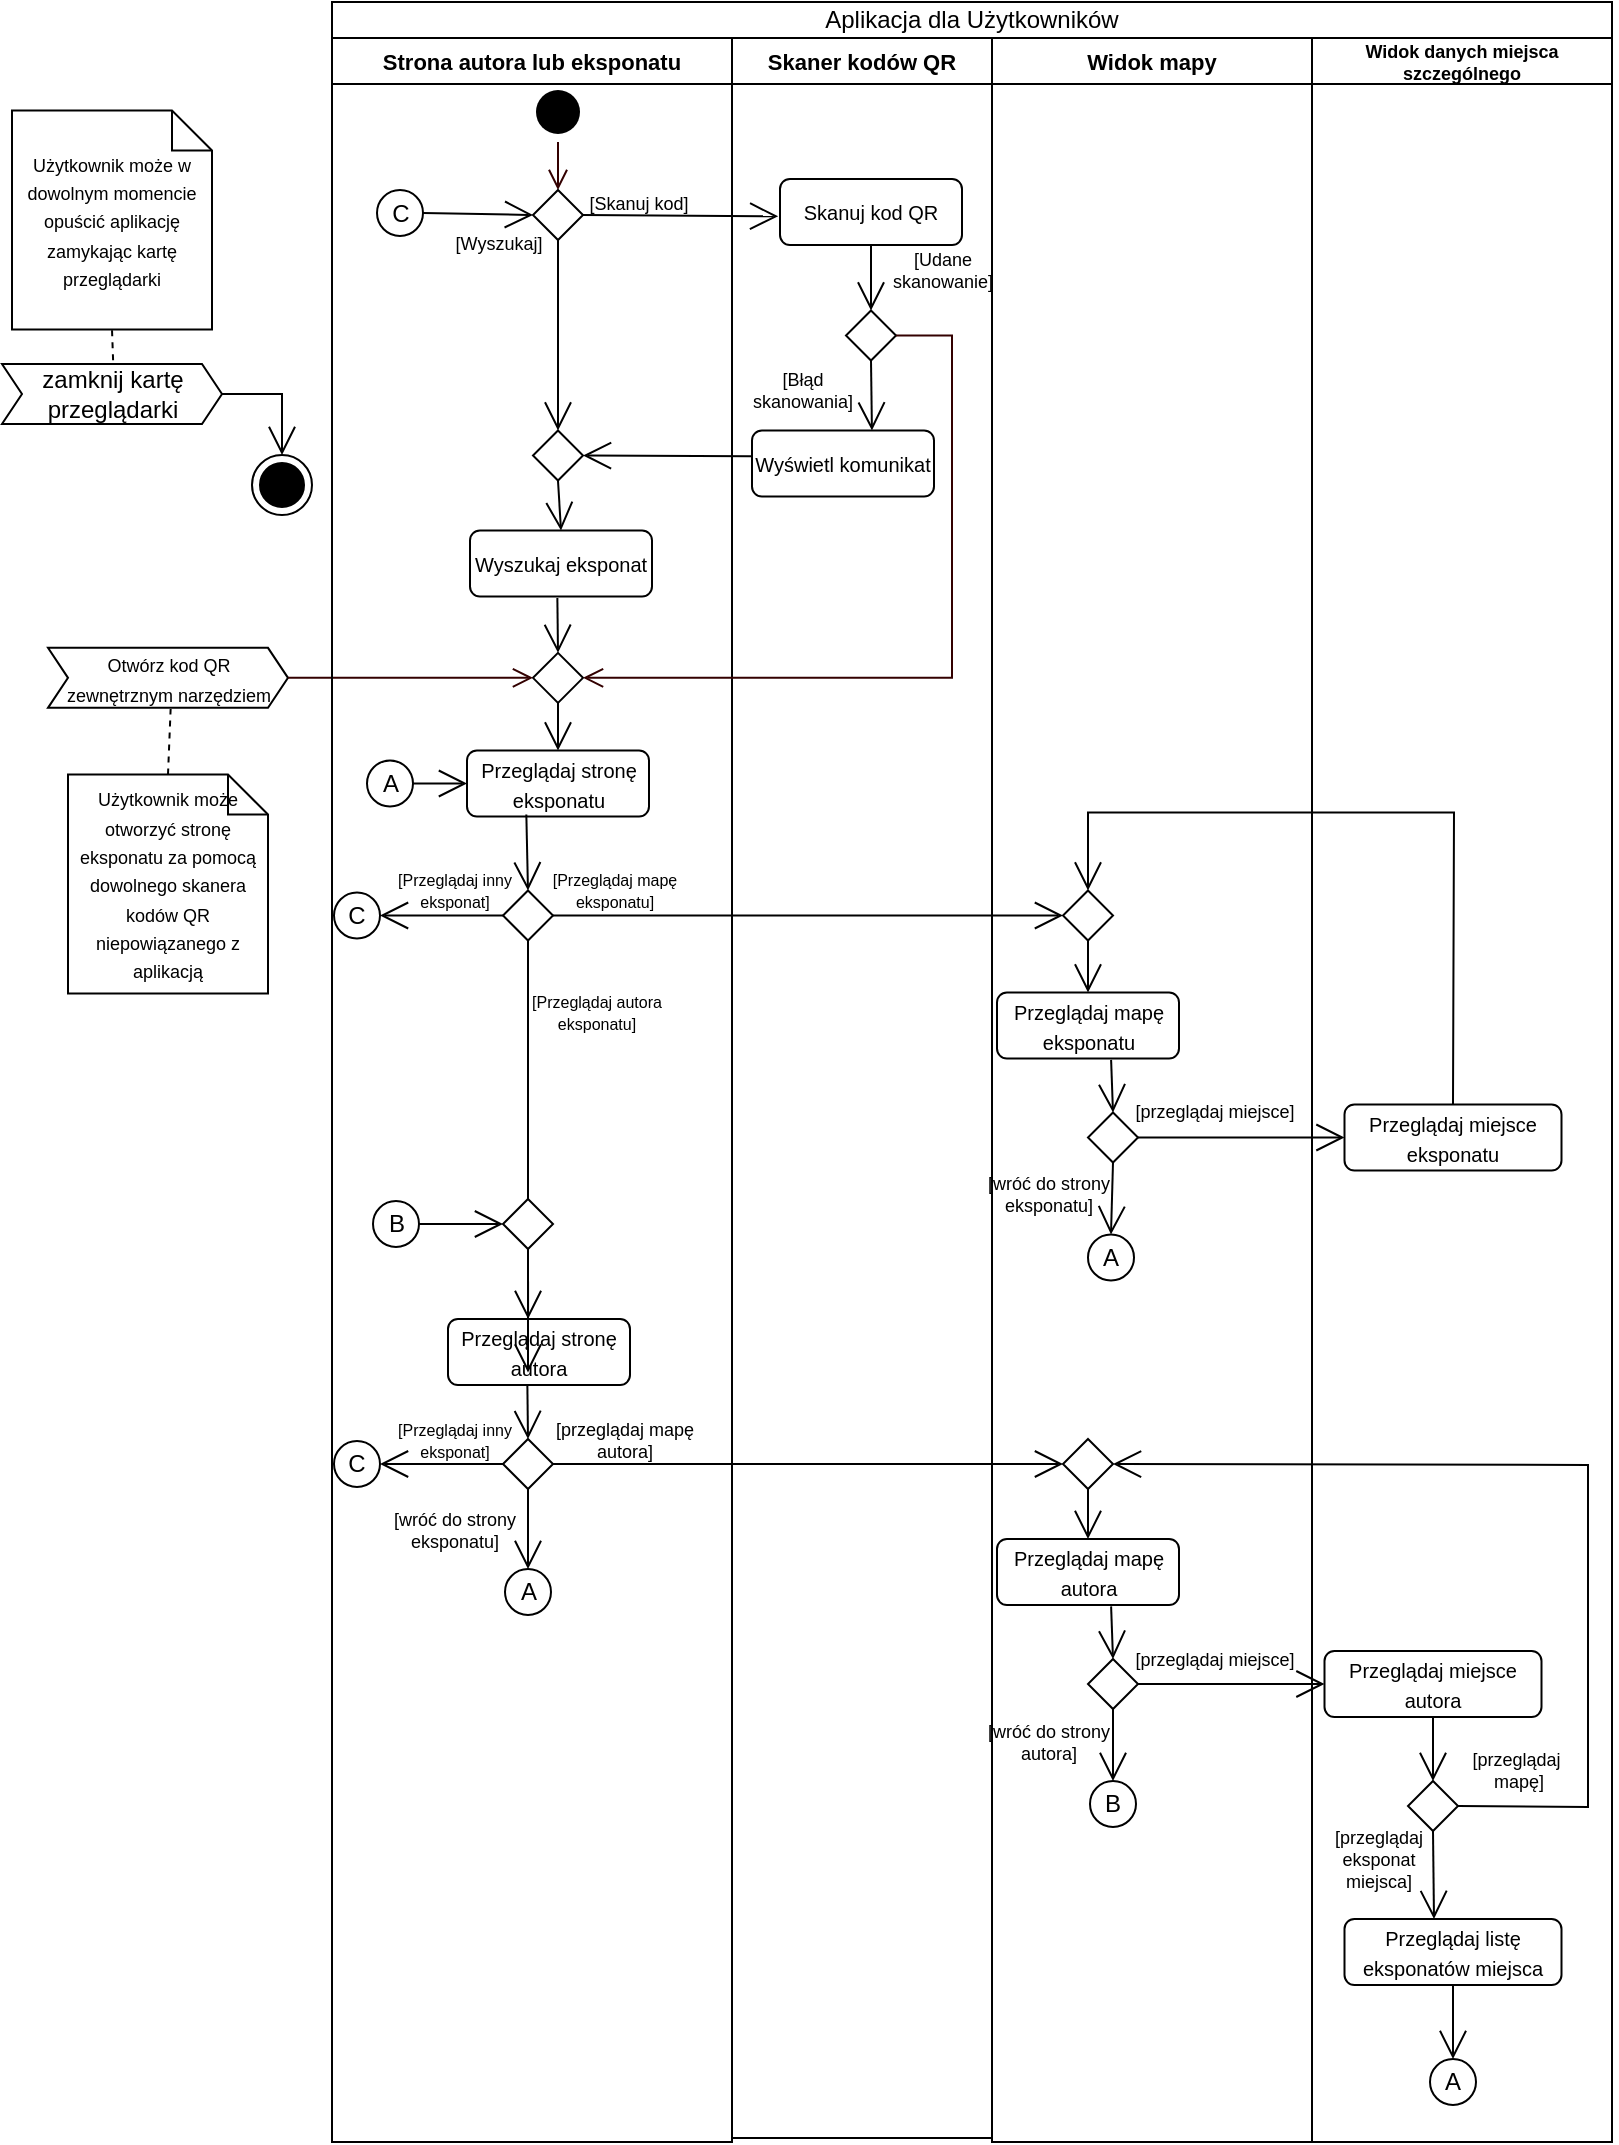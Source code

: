 <mxfile version="27.0.6">
  <diagram name="Page-1" id="08qktay9KWMTuNq-b0VF">
    <mxGraphModel dx="3432" dy="1448" grid="1" gridSize="10" guides="1" tooltips="1" connect="1" arrows="1" fold="1" page="1" pageScale="1" pageWidth="827" pageHeight="1169" math="0" shadow="0">
      <root>
        <mxCell id="0" />
        <mxCell id="1" parent="0" />
        <mxCell id="fMyo-0OBo7WCQ_Y_0xM_-1" value="Aplikacja dla Użytkowników" style="rounded=0;whiteSpace=wrap;html=1;fillColor=none;" vertex="1" parent="1">
          <mxGeometry x="-651" y="10" width="640" height="18" as="geometry" />
        </mxCell>
        <mxCell id="fMyo-0OBo7WCQ_Y_0xM_-2" value="Widok mapy" style="swimlane;whiteSpace=wrap;fontSize=11;" vertex="1" parent="1">
          <mxGeometry x="-321" y="28" width="160" height="1052" as="geometry">
            <mxRectangle x="164.5" y="128" width="100" height="30" as="alternateBounds" />
          </mxGeometry>
        </mxCell>
        <mxCell id="fMyo-0OBo7WCQ_Y_0xM_-3" value="Skaner kodów QR" style="swimlane;whiteSpace=wrap;fontSize=11;" vertex="1" parent="fMyo-0OBo7WCQ_Y_0xM_-2">
          <mxGeometry x="-130" width="130" height="1050" as="geometry">
            <mxRectangle x="164.5" y="128" width="100" height="30" as="alternateBounds" />
          </mxGeometry>
        </mxCell>
        <mxCell id="fMyo-0OBo7WCQ_Y_0xM_-4" value="&lt;font size=&quot;1&quot;&gt;Skanuj kod QR&lt;/font&gt;" style="rounded=1;whiteSpace=wrap;html=1;fillColor=none;" vertex="1" parent="fMyo-0OBo7WCQ_Y_0xM_-3">
          <mxGeometry x="24" y="70.5" width="91" height="33" as="geometry" />
        </mxCell>
        <mxCell id="fMyo-0OBo7WCQ_Y_0xM_-5" value="" style="endArrow=open;endFill=1;endSize=12;html=1;rounded=0;exitX=0.5;exitY=1;exitDx=0;exitDy=0;entryX=0.5;entryY=0;entryDx=0;entryDy=0;" edge="1" parent="fMyo-0OBo7WCQ_Y_0xM_-3" source="fMyo-0OBo7WCQ_Y_0xM_-4" target="fMyo-0OBo7WCQ_Y_0xM_-7">
          <mxGeometry width="160" relative="1" as="geometry">
            <mxPoint x="100" y="126.25" as="sourcePoint" />
            <mxPoint x="260" y="126.25" as="targetPoint" />
          </mxGeometry>
        </mxCell>
        <mxCell id="fMyo-0OBo7WCQ_Y_0xM_-6" value="&lt;div&gt;[Udane&lt;/div&gt;&lt;div&gt;skanowanie]&lt;/div&gt;" style="text;html=1;align=center;verticalAlign=middle;resizable=0;points=[];autosize=1;strokeColor=none;fillColor=none;fontSize=9;" vertex="1" parent="fMyo-0OBo7WCQ_Y_0xM_-3">
          <mxGeometry x="70" y="96.25" width="70" height="40" as="geometry" />
        </mxCell>
        <mxCell id="fMyo-0OBo7WCQ_Y_0xM_-7" value="" style="rhombus;whiteSpace=wrap;html=1;" vertex="1" parent="fMyo-0OBo7WCQ_Y_0xM_-3">
          <mxGeometry x="57" y="136.25" width="25" height="25" as="geometry" />
        </mxCell>
        <mxCell id="fMyo-0OBo7WCQ_Y_0xM_-8" value="&lt;font size=&quot;1&quot;&gt;Wyświetl komunikat&lt;/font&gt;" style="rounded=1;whiteSpace=wrap;html=1;fillColor=none;" vertex="1" parent="fMyo-0OBo7WCQ_Y_0xM_-3">
          <mxGeometry x="10" y="196.25" width="91" height="33" as="geometry" />
        </mxCell>
        <mxCell id="fMyo-0OBo7WCQ_Y_0xM_-9" value="" style="endArrow=open;endFill=1;endSize=12;html=1;rounded=0;exitX=0.5;exitY=1;exitDx=0;exitDy=0;entryX=0.659;entryY=0;entryDx=0;entryDy=0;entryPerimeter=0;" edge="1" parent="fMyo-0OBo7WCQ_Y_0xM_-3" source="fMyo-0OBo7WCQ_Y_0xM_-7" target="fMyo-0OBo7WCQ_Y_0xM_-8">
          <mxGeometry width="160" relative="1" as="geometry">
            <mxPoint x="69.5" y="171.25" as="sourcePoint" />
            <mxPoint x="120" y="166.25" as="targetPoint" />
          </mxGeometry>
        </mxCell>
        <mxCell id="fMyo-0OBo7WCQ_Y_0xM_-10" value="&lt;div&gt;[Błąd&lt;/div&gt;&lt;div&gt;skanowania]&lt;/div&gt;" style="text;html=1;align=center;verticalAlign=middle;resizable=0;points=[];autosize=1;strokeColor=none;fillColor=none;fontSize=9;" vertex="1" parent="fMyo-0OBo7WCQ_Y_0xM_-3">
          <mxGeometry y="156.25" width="70" height="40" as="geometry" />
        </mxCell>
        <mxCell id="fMyo-0OBo7WCQ_Y_0xM_-11" value="Widok danych miejsca szczególnego" style="swimlane;whiteSpace=wrap;fontSize=9;" vertex="1" parent="1">
          <mxGeometry x="-161" y="28" width="150" height="1052" as="geometry">
            <mxRectangle x="164.5" y="128" width="100" height="30" as="alternateBounds" />
          </mxGeometry>
        </mxCell>
        <mxCell id="fMyo-0OBo7WCQ_Y_0xM_-12" value="&lt;div&gt;[wróć do strony&lt;/div&gt;&lt;div&gt;eksponatu]&lt;/div&gt;" style="text;html=1;align=center;verticalAlign=middle;resizable=0;points=[];autosize=1;strokeColor=none;fillColor=none;fontSize=9;" vertex="1" parent="fMyo-0OBo7WCQ_Y_0xM_-11">
          <mxGeometry x="-172" y="558.25" width="80" height="40" as="geometry" />
        </mxCell>
        <mxCell id="fMyo-0OBo7WCQ_Y_0xM_-13" value="" style="rhombus;whiteSpace=wrap;html=1;" vertex="1" parent="fMyo-0OBo7WCQ_Y_0xM_-11">
          <mxGeometry x="-124.5" y="426.25" width="25" height="25" as="geometry" />
        </mxCell>
        <mxCell id="fMyo-0OBo7WCQ_Y_0xM_-14" value="&lt;font size=&quot;1&quot;&gt;Przeglądaj mapę eksponatu&lt;/font&gt;" style="rounded=1;whiteSpace=wrap;html=1;fillColor=none;" vertex="1" parent="fMyo-0OBo7WCQ_Y_0xM_-11">
          <mxGeometry x="-157.5" y="477.25" width="91" height="33" as="geometry" />
        </mxCell>
        <mxCell id="fMyo-0OBo7WCQ_Y_0xM_-15" value="" style="endArrow=open;endFill=1;endSize=12;html=1;rounded=0;exitX=0.5;exitY=1;exitDx=0;exitDy=0;entryX=0.5;entryY=0;entryDx=0;entryDy=0;" edge="1" parent="fMyo-0OBo7WCQ_Y_0xM_-11" source="fMyo-0OBo7WCQ_Y_0xM_-13" target="fMyo-0OBo7WCQ_Y_0xM_-14">
          <mxGeometry width="160" relative="1" as="geometry">
            <mxPoint x="-12" y="437.25" as="sourcePoint" />
            <mxPoint x="148" y="437.25" as="targetPoint" />
          </mxGeometry>
        </mxCell>
        <mxCell id="fMyo-0OBo7WCQ_Y_0xM_-16" value="" style="rhombus;whiteSpace=wrap;html=1;" vertex="1" parent="fMyo-0OBo7WCQ_Y_0xM_-11">
          <mxGeometry x="-112" y="537.25" width="25" height="25" as="geometry" />
        </mxCell>
        <mxCell id="fMyo-0OBo7WCQ_Y_0xM_-17" value="" style="endArrow=open;endFill=1;endSize=12;html=1;rounded=0;exitX=0.627;exitY=1.021;exitDx=0;exitDy=0;entryX=0.5;entryY=0;entryDx=0;entryDy=0;exitPerimeter=0;" edge="1" parent="fMyo-0OBo7WCQ_Y_0xM_-11" source="fMyo-0OBo7WCQ_Y_0xM_-14" target="fMyo-0OBo7WCQ_Y_0xM_-16">
          <mxGeometry width="160" relative="1" as="geometry">
            <mxPoint x="-82" y="557.25" as="sourcePoint" />
            <mxPoint x="78" y="557.25" as="targetPoint" />
          </mxGeometry>
        </mxCell>
        <mxCell id="fMyo-0OBo7WCQ_Y_0xM_-18" value="A" style="ellipse;whiteSpace=wrap;html=1;fillColor=none;" vertex="1" parent="fMyo-0OBo7WCQ_Y_0xM_-11">
          <mxGeometry x="-112" y="598.25" width="23" height="23" as="geometry" />
        </mxCell>
        <mxCell id="fMyo-0OBo7WCQ_Y_0xM_-19" value="" style="endArrow=open;endFill=1;endSize=12;html=1;rounded=0;exitX=0.5;exitY=1;exitDx=0;exitDy=0;entryX=0.5;entryY=0;entryDx=0;entryDy=0;" edge="1" parent="fMyo-0OBo7WCQ_Y_0xM_-11" source="fMyo-0OBo7WCQ_Y_0xM_-16" target="fMyo-0OBo7WCQ_Y_0xM_-18">
          <mxGeometry width="160" relative="1" as="geometry">
            <mxPoint x="-112" y="573.25" as="sourcePoint" />
            <mxPoint x="-35.25" y="608.25" as="targetPoint" />
          </mxGeometry>
        </mxCell>
        <mxCell id="fMyo-0OBo7WCQ_Y_0xM_-20" value="&lt;div&gt;[przeglądaj miejsce]&lt;/div&gt;" style="text;html=1;align=center;verticalAlign=middle;resizable=0;points=[];autosize=1;strokeColor=none;fillColor=none;fontSize=9;" vertex="1" parent="fMyo-0OBo7WCQ_Y_0xM_-11">
          <mxGeometry x="-99.5" y="527.25" width="100" height="20" as="geometry" />
        </mxCell>
        <mxCell id="fMyo-0OBo7WCQ_Y_0xM_-21" value="&lt;font size=&quot;1&quot;&gt;Przeglądaj miejsce eksponatu&lt;/font&gt;" style="rounded=1;whiteSpace=wrap;html=1;fillColor=none;" vertex="1" parent="fMyo-0OBo7WCQ_Y_0xM_-11">
          <mxGeometry x="16.25" y="533.25" width="108.5" height="33" as="geometry" />
        </mxCell>
        <mxCell id="fMyo-0OBo7WCQ_Y_0xM_-22" value="&lt;font size=&quot;1&quot;&gt;Wyszukaj eksponat&lt;/font&gt;" style="rounded=1;whiteSpace=wrap;html=1;fillColor=none;" vertex="1" parent="fMyo-0OBo7WCQ_Y_0xM_-11">
          <mxGeometry x="-421" y="246.25" width="91" height="33" as="geometry" />
        </mxCell>
        <mxCell id="fMyo-0OBo7WCQ_Y_0xM_-23" value="&lt;div&gt;&lt;font style=&quot;font-size: 8px;&quot;&gt;[Przeglądaj mapę&lt;/font&gt;&lt;/div&gt;&lt;div&gt;&lt;font style=&quot;font-size: 8px;&quot;&gt;eksponatu]&lt;/font&gt;&lt;/div&gt;" style="text;html=1;align=center;verticalAlign=middle;resizable=0;points=[];autosize=1;strokeColor=none;fillColor=none;fontSize=9;" vertex="1" parent="fMyo-0OBo7WCQ_Y_0xM_-11">
          <mxGeometry x="-394" y="406.25" width="90" height="40" as="geometry" />
        </mxCell>
        <mxCell id="fMyo-0OBo7WCQ_Y_0xM_-24" value="&lt;div&gt;&lt;font style=&quot;font-size: 8px;&quot;&gt;[Przeglądaj autora&lt;/font&gt;&lt;/div&gt;&lt;div&gt;&lt;font style=&quot;font-size: 8px;&quot;&gt;eksponatu]&lt;/font&gt;&lt;/div&gt;" style="text;html=1;align=center;verticalAlign=middle;resizable=0;points=[];autosize=1;strokeColor=none;fillColor=none;fontSize=9;" vertex="1" parent="fMyo-0OBo7WCQ_Y_0xM_-11">
          <mxGeometry x="-403.5" y="467.25" width="90" height="40" as="geometry" />
        </mxCell>
        <mxCell id="fMyo-0OBo7WCQ_Y_0xM_-25" value="&lt;div&gt;&lt;font style=&quot;font-size: 8px;&quot;&gt;[Przeglądaj inny&lt;/font&gt;&lt;/div&gt;&lt;div&gt;&lt;font style=&quot;font-size: 8px;&quot;&gt;eksponat]&lt;/font&gt;&lt;/div&gt;" style="text;html=1;align=center;verticalAlign=middle;resizable=0;points=[];autosize=1;strokeColor=none;fillColor=none;fontSize=9;" vertex="1" parent="fMyo-0OBo7WCQ_Y_0xM_-11">
          <mxGeometry x="-469.5" y="406.25" width="80" height="40" as="geometry" />
        </mxCell>
        <mxCell id="fMyo-0OBo7WCQ_Y_0xM_-26" value="&lt;font size=&quot;1&quot;&gt;Przeglądaj stronę eksponatu&lt;/font&gt;" style="rounded=1;whiteSpace=wrap;html=1;fillColor=none;" vertex="1" parent="fMyo-0OBo7WCQ_Y_0xM_-11">
          <mxGeometry x="-422.5" y="356.25" width="91" height="33" as="geometry" />
        </mxCell>
        <mxCell id="fMyo-0OBo7WCQ_Y_0xM_-27" value="" style="rhombus;whiteSpace=wrap;html=1;" vertex="1" parent="fMyo-0OBo7WCQ_Y_0xM_-11">
          <mxGeometry x="-404.5" y="426.25" width="25" height="25" as="geometry" />
        </mxCell>
        <mxCell id="fMyo-0OBo7WCQ_Y_0xM_-28" value="" style="endArrow=open;endFill=1;endSize=12;html=1;rounded=0;exitX=0.326;exitY=0.97;exitDx=0;exitDy=0;entryX=0.5;entryY=0;entryDx=0;entryDy=0;exitPerimeter=0;" edge="1" parent="fMyo-0OBo7WCQ_Y_0xM_-11" source="fMyo-0OBo7WCQ_Y_0xM_-26" target="fMyo-0OBo7WCQ_Y_0xM_-27">
          <mxGeometry width="160" relative="1" as="geometry">
            <mxPoint x="-391.5" y="391.08" as="sourcePoint" />
            <mxPoint x="-391.5" y="416.25" as="targetPoint" />
          </mxGeometry>
        </mxCell>
        <mxCell id="fMyo-0OBo7WCQ_Y_0xM_-29" value="C" style="ellipse;whiteSpace=wrap;html=1;fillColor=none;" vertex="1" parent="fMyo-0OBo7WCQ_Y_0xM_-11">
          <mxGeometry x="-489" y="427.25" width="23" height="23" as="geometry" />
        </mxCell>
        <mxCell id="fMyo-0OBo7WCQ_Y_0xM_-30" value="" style="endArrow=open;endFill=1;endSize=12;html=1;rounded=0;exitX=0;exitY=0.5;exitDx=0;exitDy=0;entryX=1;entryY=0.5;entryDx=0;entryDy=0;" edge="1" parent="fMyo-0OBo7WCQ_Y_0xM_-11" source="fMyo-0OBo7WCQ_Y_0xM_-27" target="fMyo-0OBo7WCQ_Y_0xM_-29">
          <mxGeometry width="160" relative="1" as="geometry">
            <mxPoint x="-432.5" y="446.25" as="sourcePoint" />
            <mxPoint x="-456.5" y="439.25" as="targetPoint" />
          </mxGeometry>
        </mxCell>
        <mxCell id="fMyo-0OBo7WCQ_Y_0xM_-31" value="A" style="ellipse;whiteSpace=wrap;html=1;fillColor=none;" vertex="1" parent="fMyo-0OBo7WCQ_Y_0xM_-11">
          <mxGeometry x="-472.5" y="361.25" width="23" height="23" as="geometry" />
        </mxCell>
        <mxCell id="fMyo-0OBo7WCQ_Y_0xM_-32" value="" style="rhombus;whiteSpace=wrap;html=1;" vertex="1" parent="fMyo-0OBo7WCQ_Y_0xM_-11">
          <mxGeometry x="-389.5" y="307.42" width="25" height="25" as="geometry" />
        </mxCell>
        <mxCell id="fMyo-0OBo7WCQ_Y_0xM_-33" value="" style="endArrow=open;endFill=1;endSize=12;html=1;rounded=0;exitX=0.5;exitY=1;exitDx=0;exitDy=0;entryX=0.5;entryY=0;entryDx=0;entryDy=0;" edge="1" parent="fMyo-0OBo7WCQ_Y_0xM_-11" source="fMyo-0OBo7WCQ_Y_0xM_-32" target="fMyo-0OBo7WCQ_Y_0xM_-26">
          <mxGeometry width="160" relative="1" as="geometry">
            <mxPoint x="-382.5" y="357.42" as="sourcePoint" />
            <mxPoint x="-391.5" y="357.42" as="targetPoint" />
            <Array as="points" />
          </mxGeometry>
        </mxCell>
        <mxCell id="fMyo-0OBo7WCQ_Y_0xM_-34" value="" style="endArrow=open;endFill=1;endSize=12;html=1;rounded=0;exitX=0.48;exitY=1.021;exitDx=0;exitDy=0;entryX=0.5;entryY=0;entryDx=0;entryDy=0;exitPerimeter=0;" edge="1" parent="fMyo-0OBo7WCQ_Y_0xM_-11" source="fMyo-0OBo7WCQ_Y_0xM_-22" target="fMyo-0OBo7WCQ_Y_0xM_-32">
          <mxGeometry width="160" relative="1" as="geometry">
            <mxPoint x="-452" y="286.25" as="sourcePoint" />
            <mxPoint x="-292" y="286.25" as="targetPoint" />
          </mxGeometry>
        </mxCell>
        <mxCell id="fMyo-0OBo7WCQ_Y_0xM_-35" value="" style="endArrow=open;endFill=1;endSize=12;html=1;rounded=0;exitX=1;exitY=0.5;exitDx=0;exitDy=0;entryX=0;entryY=0.5;entryDx=0;entryDy=0;" edge="1" parent="fMyo-0OBo7WCQ_Y_0xM_-11" source="fMyo-0OBo7WCQ_Y_0xM_-31" target="fMyo-0OBo7WCQ_Y_0xM_-26">
          <mxGeometry width="160" relative="1" as="geometry">
            <mxPoint x="-451.5" y="384.25" as="sourcePoint" />
            <mxPoint x="-287.5" y="347.75" as="targetPoint" />
          </mxGeometry>
        </mxCell>
        <mxCell id="fMyo-0OBo7WCQ_Y_0xM_-36" value="" style="endArrow=open;endFill=1;endSize=12;html=1;rounded=0;exitX=0.5;exitY=1;exitDx=0;exitDy=0;" edge="1" parent="fMyo-0OBo7WCQ_Y_0xM_-11" source="fMyo-0OBo7WCQ_Y_0xM_-27">
          <mxGeometry width="160" relative="1" as="geometry">
            <mxPoint x="-342.5" y="456.25" as="sourcePoint" />
            <mxPoint x="-392" y="667.25" as="targetPoint" />
          </mxGeometry>
        </mxCell>
        <mxCell id="fMyo-0OBo7WCQ_Y_0xM_-37" value="" style="rhombus;whiteSpace=wrap;html=1;" vertex="1" parent="fMyo-0OBo7WCQ_Y_0xM_-11">
          <mxGeometry x="-124.5" y="700.5" width="25" height="25" as="geometry" />
        </mxCell>
        <mxCell id="fMyo-0OBo7WCQ_Y_0xM_-38" value="B" style="ellipse;whiteSpace=wrap;html=1;fillColor=none;" vertex="1" parent="fMyo-0OBo7WCQ_Y_0xM_-11">
          <mxGeometry x="-111" y="871.5" width="23" height="23" as="geometry" />
        </mxCell>
        <mxCell id="fMyo-0OBo7WCQ_Y_0xM_-39" value="&lt;font size=&quot;1&quot;&gt;Przeglądaj mapę autora&lt;/font&gt;" style="rounded=1;whiteSpace=wrap;html=1;fillColor=none;" vertex="1" parent="fMyo-0OBo7WCQ_Y_0xM_-11">
          <mxGeometry x="-157.5" y="750.5" width="91" height="33" as="geometry" />
        </mxCell>
        <mxCell id="fMyo-0OBo7WCQ_Y_0xM_-40" value="" style="endArrow=open;endFill=1;endSize=12;html=1;rounded=0;exitX=0.5;exitY=1;exitDx=0;exitDy=0;entryX=0.5;entryY=0;entryDx=0;entryDy=0;" edge="1" parent="fMyo-0OBo7WCQ_Y_0xM_-11" source="fMyo-0OBo7WCQ_Y_0xM_-37" target="fMyo-0OBo7WCQ_Y_0xM_-39">
          <mxGeometry width="160" relative="1" as="geometry">
            <mxPoint x="-12" y="700.5" as="sourcePoint" />
            <mxPoint x="148" y="700.5" as="targetPoint" />
          </mxGeometry>
        </mxCell>
        <mxCell id="fMyo-0OBo7WCQ_Y_0xM_-41" value="" style="rhombus;whiteSpace=wrap;html=1;" vertex="1" parent="fMyo-0OBo7WCQ_Y_0xM_-11">
          <mxGeometry x="-112" y="810.5" width="25" height="25" as="geometry" />
        </mxCell>
        <mxCell id="fMyo-0OBo7WCQ_Y_0xM_-42" value="" style="endArrow=open;endFill=1;endSize=12;html=1;rounded=0;exitX=0.627;exitY=1.021;exitDx=0;exitDy=0;entryX=0.5;entryY=0;entryDx=0;entryDy=0;exitPerimeter=0;" edge="1" parent="fMyo-0OBo7WCQ_Y_0xM_-11" source="fMyo-0OBo7WCQ_Y_0xM_-39" target="fMyo-0OBo7WCQ_Y_0xM_-41">
          <mxGeometry width="160" relative="1" as="geometry">
            <mxPoint x="-82" y="830.5" as="sourcePoint" />
            <mxPoint x="78" y="830.5" as="targetPoint" />
          </mxGeometry>
        </mxCell>
        <mxCell id="fMyo-0OBo7WCQ_Y_0xM_-43" value="&lt;div&gt;[wróć do strony&lt;/div&gt;&lt;div&gt;autora]&lt;/div&gt;" style="text;html=1;align=center;verticalAlign=middle;resizable=0;points=[];autosize=1;strokeColor=none;fillColor=none;fontSize=9;" vertex="1" parent="fMyo-0OBo7WCQ_Y_0xM_-11">
          <mxGeometry x="-172" y="831.5" width="80" height="40" as="geometry" />
        </mxCell>
        <mxCell id="fMyo-0OBo7WCQ_Y_0xM_-44" value="&lt;div&gt;[przeglądaj miejsce]&lt;/div&gt;" style="text;html=1;align=center;verticalAlign=middle;resizable=0;points=[];autosize=1;strokeColor=none;fillColor=none;fontSize=9;" vertex="1" parent="fMyo-0OBo7WCQ_Y_0xM_-11">
          <mxGeometry x="-99.5" y="800.5" width="100" height="20" as="geometry" />
        </mxCell>
        <mxCell id="fMyo-0OBo7WCQ_Y_0xM_-45" value="&lt;font size=&quot;1&quot;&gt;Przeglądaj miejsce autora&lt;/font&gt;" style="rounded=1;whiteSpace=wrap;html=1;fillColor=none;" vertex="1" parent="fMyo-0OBo7WCQ_Y_0xM_-11">
          <mxGeometry x="6.25" y="806.5" width="108.5" height="33" as="geometry" />
        </mxCell>
        <mxCell id="fMyo-0OBo7WCQ_Y_0xM_-46" value="" style="endArrow=open;endFill=1;endSize=12;html=1;rounded=0;exitX=1;exitY=0.5;exitDx=0;exitDy=0;entryX=0;entryY=0.5;entryDx=0;entryDy=0;" edge="1" parent="fMyo-0OBo7WCQ_Y_0xM_-11" source="fMyo-0OBo7WCQ_Y_0xM_-41" target="fMyo-0OBo7WCQ_Y_0xM_-45">
          <mxGeometry width="160" relative="1" as="geometry">
            <mxPoint x="99" y="814.01" as="sourcePoint" />
            <mxPoint x="-72" y="817.5" as="targetPoint" />
          </mxGeometry>
        </mxCell>
        <mxCell id="fMyo-0OBo7WCQ_Y_0xM_-47" value="" style="rhombus;whiteSpace=wrap;html=1;" vertex="1" parent="fMyo-0OBo7WCQ_Y_0xM_-11">
          <mxGeometry x="48" y="871.5" width="25" height="25" as="geometry" />
        </mxCell>
        <mxCell id="fMyo-0OBo7WCQ_Y_0xM_-48" value="" style="endArrow=open;endFill=1;endSize=12;html=1;rounded=0;exitX=0.5;exitY=1;exitDx=0;exitDy=0;entryX=0.5;entryY=0;entryDx=0;entryDy=0;" edge="1" parent="fMyo-0OBo7WCQ_Y_0xM_-11" source="fMyo-0OBo7WCQ_Y_0xM_-45" target="fMyo-0OBo7WCQ_Y_0xM_-47">
          <mxGeometry width="160" relative="1" as="geometry">
            <mxPoint x="48" y="920.5" as="sourcePoint" />
            <mxPoint x="208" y="920.5" as="targetPoint" />
          </mxGeometry>
        </mxCell>
        <mxCell id="fMyo-0OBo7WCQ_Y_0xM_-49" value="&lt;div&gt;[przeglądaj&lt;/div&gt;&lt;div&gt;eksponat&lt;/div&gt;&lt;div&gt;miejsca]&lt;/div&gt;" style="text;html=1;align=center;verticalAlign=middle;resizable=0;points=[];autosize=1;strokeColor=none;fillColor=none;fontSize=9;" vertex="1" parent="fMyo-0OBo7WCQ_Y_0xM_-11">
          <mxGeometry x="-2" y="885.5" width="70" height="50" as="geometry" />
        </mxCell>
        <mxCell id="fMyo-0OBo7WCQ_Y_0xM_-50" value="&lt;div&gt;[przeglądaj&amp;nbsp;&lt;/div&gt;&lt;div&gt;mapę]&lt;/div&gt;" style="text;html=1;align=center;verticalAlign=middle;resizable=0;points=[];autosize=1;strokeColor=none;fillColor=none;fontSize=9;" vertex="1" parent="fMyo-0OBo7WCQ_Y_0xM_-11">
          <mxGeometry x="68" y="845.5" width="70" height="40" as="geometry" />
        </mxCell>
        <mxCell id="fMyo-0OBo7WCQ_Y_0xM_-51" value="" style="endArrow=open;endFill=1;endSize=12;html=1;rounded=0;exitX=0.5;exitY=1;exitDx=0;exitDy=0;entryX=0.5;entryY=0;entryDx=0;entryDy=0;" edge="1" parent="fMyo-0OBo7WCQ_Y_0xM_-11" source="fMyo-0OBo7WCQ_Y_0xM_-41" target="fMyo-0OBo7WCQ_Y_0xM_-38">
          <mxGeometry width="160" relative="1" as="geometry">
            <mxPoint x="-112" y="846.5" as="sourcePoint" />
            <mxPoint x="-35.25" y="881.5" as="targetPoint" />
          </mxGeometry>
        </mxCell>
        <mxCell id="fMyo-0OBo7WCQ_Y_0xM_-52" value="" style="endArrow=open;endFill=1;endSize=12;html=1;rounded=0;exitX=1;exitY=0.5;exitDx=0;exitDy=0;entryX=1;entryY=0.5;entryDx=0;entryDy=0;" edge="1" parent="fMyo-0OBo7WCQ_Y_0xM_-11" source="fMyo-0OBo7WCQ_Y_0xM_-47" target="fMyo-0OBo7WCQ_Y_0xM_-37">
          <mxGeometry width="160" relative="1" as="geometry">
            <mxPoint x="118" y="890.5" as="sourcePoint" />
            <mxPoint x="278" y="890.5" as="targetPoint" />
            <Array as="points">
              <mxPoint x="138" y="884.5" />
              <mxPoint x="138" y="713.5" />
            </Array>
          </mxGeometry>
        </mxCell>
        <mxCell id="fMyo-0OBo7WCQ_Y_0xM_-53" value="A" style="ellipse;whiteSpace=wrap;html=1;fillColor=none;" vertex="1" parent="fMyo-0OBo7WCQ_Y_0xM_-11">
          <mxGeometry x="59" y="1010.5" width="23" height="23" as="geometry" />
        </mxCell>
        <mxCell id="fMyo-0OBo7WCQ_Y_0xM_-54" value="&lt;font size=&quot;1&quot;&gt;Przeglądaj listę eksponatów miejsca&lt;/font&gt;" style="rounded=1;whiteSpace=wrap;html=1;fillColor=none;" vertex="1" parent="fMyo-0OBo7WCQ_Y_0xM_-11">
          <mxGeometry x="16.25" y="940.5" width="108.5" height="33" as="geometry" />
        </mxCell>
        <mxCell id="fMyo-0OBo7WCQ_Y_0xM_-55" value="" style="endArrow=open;endFill=1;endSize=12;html=1;rounded=0;exitX=0.5;exitY=1;exitDx=0;exitDy=0;entryX=0.5;entryY=0;entryDx=0;entryDy=0;" edge="1" parent="fMyo-0OBo7WCQ_Y_0xM_-11" source="fMyo-0OBo7WCQ_Y_0xM_-54" target="fMyo-0OBo7WCQ_Y_0xM_-53">
          <mxGeometry width="160" relative="1" as="geometry">
            <mxPoint x="98" y="990.5" as="sourcePoint" />
            <mxPoint x="98" y="1034.5" as="targetPoint" />
          </mxGeometry>
        </mxCell>
        <mxCell id="fMyo-0OBo7WCQ_Y_0xM_-56" value="&lt;font size=&quot;1&quot;&gt;Przeglądaj stronę autora&lt;/font&gt;" style="rounded=1;whiteSpace=wrap;html=1;fillColor=none;" vertex="1" parent="fMyo-0OBo7WCQ_Y_0xM_-11">
          <mxGeometry x="-432" y="640.5" width="91" height="33" as="geometry" />
        </mxCell>
        <mxCell id="fMyo-0OBo7WCQ_Y_0xM_-57" value="" style="rhombus;whiteSpace=wrap;html=1;" vertex="1" parent="fMyo-0OBo7WCQ_Y_0xM_-11">
          <mxGeometry x="-404.5" y="580.5" width="25" height="25" as="geometry" />
        </mxCell>
        <mxCell id="fMyo-0OBo7WCQ_Y_0xM_-58" value="" style="endArrow=open;endFill=1;endSize=12;html=1;rounded=0;exitX=0.5;exitY=1;exitDx=0;exitDy=0;entryX=0.44;entryY=0;entryDx=0;entryDy=0;entryPerimeter=0;" edge="1" parent="fMyo-0OBo7WCQ_Y_0xM_-11" source="fMyo-0OBo7WCQ_Y_0xM_-57" target="fMyo-0OBo7WCQ_Y_0xM_-56">
          <mxGeometry width="160" relative="1" as="geometry">
            <mxPoint x="-372" y="620.5" as="sourcePoint" />
            <mxPoint x="-212" y="620.5" as="targetPoint" />
          </mxGeometry>
        </mxCell>
        <mxCell id="fMyo-0OBo7WCQ_Y_0xM_-59" value="B" style="ellipse;whiteSpace=wrap;html=1;fillColor=none;" vertex="1" parent="fMyo-0OBo7WCQ_Y_0xM_-11">
          <mxGeometry x="-469.5" y="581.5" width="23" height="23" as="geometry" />
        </mxCell>
        <mxCell id="fMyo-0OBo7WCQ_Y_0xM_-60" value="" style="endArrow=open;endFill=1;endSize=12;html=1;rounded=0;exitX=1;exitY=0.5;exitDx=0;exitDy=0;entryX=0;entryY=0.5;entryDx=0;entryDy=0;" edge="1" parent="fMyo-0OBo7WCQ_Y_0xM_-11" source="fMyo-0OBo7WCQ_Y_0xM_-59" target="fMyo-0OBo7WCQ_Y_0xM_-57">
          <mxGeometry width="160" relative="1" as="geometry">
            <mxPoint x="-442" y="610.5" as="sourcePoint" />
            <mxPoint x="-282" y="610.5" as="targetPoint" />
          </mxGeometry>
        </mxCell>
        <mxCell id="fMyo-0OBo7WCQ_Y_0xM_-61" value="A" style="ellipse;whiteSpace=wrap;html=1;fillColor=none;" vertex="1" parent="fMyo-0OBo7WCQ_Y_0xM_-11">
          <mxGeometry x="-403.5" y="765.5" width="23" height="23" as="geometry" />
        </mxCell>
        <mxCell id="fMyo-0OBo7WCQ_Y_0xM_-62" value="&lt;div&gt;[wróć do strony&lt;/div&gt;&lt;div&gt;eksponatu]&lt;/div&gt;" style="text;html=1;align=center;verticalAlign=middle;resizable=0;points=[];autosize=1;strokeColor=none;fillColor=none;fontSize=9;" vertex="1" parent="fMyo-0OBo7WCQ_Y_0xM_-11">
          <mxGeometry x="-469.5" y="725.5" width="80" height="40" as="geometry" />
        </mxCell>
        <mxCell id="fMyo-0OBo7WCQ_Y_0xM_-63" value="" style="rhombus;whiteSpace=wrap;html=1;" vertex="1" parent="fMyo-0OBo7WCQ_Y_0xM_-11">
          <mxGeometry x="-404.5" y="700.5" width="25" height="25" as="geometry" />
        </mxCell>
        <mxCell id="fMyo-0OBo7WCQ_Y_0xM_-64" value="" style="endArrow=open;endFill=1;endSize=12;html=1;rounded=0;exitX=0.436;exitY=0.986;exitDx=0;exitDy=0;exitPerimeter=0;entryX=0.5;entryY=0;entryDx=0;entryDy=0;" edge="1" parent="fMyo-0OBo7WCQ_Y_0xM_-11" source="fMyo-0OBo7WCQ_Y_0xM_-56" target="fMyo-0OBo7WCQ_Y_0xM_-63">
          <mxGeometry width="160" relative="1" as="geometry">
            <mxPoint x="-422" y="790.5" as="sourcePoint" />
            <mxPoint x="-262" y="790.5" as="targetPoint" />
          </mxGeometry>
        </mxCell>
        <mxCell id="fMyo-0OBo7WCQ_Y_0xM_-65" value="" style="endArrow=open;endFill=1;endSize=12;html=1;rounded=0;exitX=0.5;exitY=1;exitDx=0;exitDy=0;entryX=0.5;entryY=0;entryDx=0;entryDy=0;" edge="1" parent="fMyo-0OBo7WCQ_Y_0xM_-11" source="fMyo-0OBo7WCQ_Y_0xM_-63" target="fMyo-0OBo7WCQ_Y_0xM_-61">
          <mxGeometry width="160" relative="1" as="geometry">
            <mxPoint x="-382" y="750.5" as="sourcePoint" />
            <mxPoint x="-222" y="750.5" as="targetPoint" />
          </mxGeometry>
        </mxCell>
        <mxCell id="fMyo-0OBo7WCQ_Y_0xM_-66" value="&lt;div&gt;[przeglądaj mapę&lt;/div&gt;&lt;div&gt;autora]&lt;/div&gt;" style="text;html=1;align=center;verticalAlign=middle;resizable=0;points=[];autosize=1;strokeColor=none;fillColor=none;fontSize=9;" vertex="1" parent="fMyo-0OBo7WCQ_Y_0xM_-11">
          <mxGeometry x="-389" y="680.5" width="90" height="40" as="geometry" />
        </mxCell>
        <mxCell id="fMyo-0OBo7WCQ_Y_0xM_-67" value="C" style="ellipse;whiteSpace=wrap;html=1;fillColor=none;" vertex="1" parent="fMyo-0OBo7WCQ_Y_0xM_-11">
          <mxGeometry x="-489" y="701.5" width="23" height="23" as="geometry" />
        </mxCell>
        <mxCell id="fMyo-0OBo7WCQ_Y_0xM_-68" value="" style="endArrow=open;endFill=1;endSize=12;html=1;rounded=0;exitX=0;exitY=0.5;exitDx=0;exitDy=0;entryX=1;entryY=0.5;entryDx=0;entryDy=0;" edge="1" parent="fMyo-0OBo7WCQ_Y_0xM_-11" source="fMyo-0OBo7WCQ_Y_0xM_-63" target="fMyo-0OBo7WCQ_Y_0xM_-67">
          <mxGeometry width="160" relative="1" as="geometry">
            <mxPoint x="-379.5" y="713" as="sourcePoint" />
            <mxPoint x="-454.5" y="712.5" as="targetPoint" />
          </mxGeometry>
        </mxCell>
        <mxCell id="fMyo-0OBo7WCQ_Y_0xM_-69" value="&lt;div&gt;&lt;font style=&quot;font-size: 8px;&quot;&gt;[Przeglądaj inny&lt;/font&gt;&lt;/div&gt;&lt;div&gt;&lt;font style=&quot;font-size: 8px;&quot;&gt;eksponat]&lt;/font&gt;&lt;/div&gt;" style="text;html=1;align=center;verticalAlign=middle;resizable=0;points=[];autosize=1;strokeColor=none;fillColor=none;fontSize=9;" vertex="1" parent="fMyo-0OBo7WCQ_Y_0xM_-11">
          <mxGeometry x="-469" y="680.5" width="80" height="40" as="geometry" />
        </mxCell>
        <mxCell id="fMyo-0OBo7WCQ_Y_0xM_-70" value="" style="endArrow=open;endFill=1;endSize=12;html=1;rounded=0;exitX=1;exitY=0.5;exitDx=0;exitDy=0;entryX=0;entryY=0.5;entryDx=0;entryDy=0;" edge="1" parent="fMyo-0OBo7WCQ_Y_0xM_-11" source="fMyo-0OBo7WCQ_Y_0xM_-63" target="fMyo-0OBo7WCQ_Y_0xM_-37">
          <mxGeometry width="160" relative="1" as="geometry">
            <mxPoint x="-292" y="606.99" as="sourcePoint" />
            <mxPoint x="-232" y="656.99" as="targetPoint" />
          </mxGeometry>
        </mxCell>
        <mxCell id="fMyo-0OBo7WCQ_Y_0xM_-71" value="" style="endArrow=open;endFill=1;endSize=12;html=1;rounded=0;exitX=0.5;exitY=1;exitDx=0;exitDy=0;" edge="1" parent="fMyo-0OBo7WCQ_Y_0xM_-11" source="fMyo-0OBo7WCQ_Y_0xM_-47">
          <mxGeometry width="160" relative="1" as="geometry">
            <mxPoint x="48" y="910.5" as="sourcePoint" />
            <mxPoint x="61" y="940.5" as="targetPoint" />
          </mxGeometry>
        </mxCell>
        <mxCell id="fMyo-0OBo7WCQ_Y_0xM_-72" value="&lt;font style=&quot;font-size: 9px;&quot;&gt;Użytkownik może otworzyć stronę eksponatu za pomocą dowolnego skanera kodów QR niepowiązanego z aplikacją&lt;/font&gt;" style="shape=note;size=20;whiteSpace=wrap;html=1;" vertex="1" parent="fMyo-0OBo7WCQ_Y_0xM_-11">
          <mxGeometry x="-622" y="368.25" width="100" height="109.5" as="geometry" />
        </mxCell>
        <mxCell id="fMyo-0OBo7WCQ_Y_0xM_-73" value="&lt;div&gt;&lt;font style=&quot;font-size: 9px;&quot;&gt;Otwórz kod QR&lt;/font&gt;&lt;/div&gt;&lt;div&gt;&lt;font style=&quot;font-size: 9px;&quot;&gt;zewnętrznym narzędziem&lt;/font&gt;&lt;/div&gt;" style="html=1;shadow=0;dashed=0;align=center;verticalAlign=middle;shape=mxgraph.arrows2.arrow;dy=0;dx=10;notch=10;" vertex="1" parent="fMyo-0OBo7WCQ_Y_0xM_-11">
          <mxGeometry x="-632" y="304.92" width="120" height="30" as="geometry" />
        </mxCell>
        <mxCell id="fMyo-0OBo7WCQ_Y_0xM_-74" value="" style="edgeStyle=elbowEdgeStyle;elbow=horizontal;verticalAlign=bottom;endArrow=open;endSize=8;strokeColor=#330000;endFill=1;rounded=0;exitX=1;exitY=0.5;exitDx=0;exitDy=0;exitPerimeter=0;entryX=0;entryY=0.5;entryDx=0;entryDy=0;" edge="1" parent="fMyo-0OBo7WCQ_Y_0xM_-11" source="fMyo-0OBo7WCQ_Y_0xM_-73" target="fMyo-0OBo7WCQ_Y_0xM_-32">
          <mxGeometry x="-560" y="-23.75" as="geometry">
            <mxPoint x="-404" y="320.42" as="targetPoint" />
            <mxPoint x="-502.0" y="319.92" as="sourcePoint" />
            <Array as="points">
              <mxPoint x="-432" y="320.25" />
            </Array>
          </mxGeometry>
        </mxCell>
        <mxCell id="fMyo-0OBo7WCQ_Y_0xM_-75" value="" style="endArrow=none;dashed=1;html=1;rounded=0;exitX=0.5;exitY=0;exitDx=0;exitDy=0;exitPerimeter=0;entryX=0.511;entryY=1.02;entryDx=0;entryDy=0;entryPerimeter=0;" edge="1" parent="fMyo-0OBo7WCQ_Y_0xM_-11" source="fMyo-0OBo7WCQ_Y_0xM_-72" target="fMyo-0OBo7WCQ_Y_0xM_-73">
          <mxGeometry width="50" height="50" relative="1" as="geometry">
            <mxPoint x="-642" y="407.25" as="sourcePoint" />
            <mxPoint x="-602" y="327.25" as="targetPoint" />
          </mxGeometry>
        </mxCell>
        <mxCell id="fMyo-0OBo7WCQ_Y_0xM_-76" value="" style="endArrow=open;endFill=1;endSize=12;html=1;rounded=0;exitX=1;exitY=0.5;exitDx=0;exitDy=0;entryX=0;entryY=0.5;entryDx=0;entryDy=0;" edge="1" parent="fMyo-0OBo7WCQ_Y_0xM_-11" source="fMyo-0OBo7WCQ_Y_0xM_-27" target="fMyo-0OBo7WCQ_Y_0xM_-13">
          <mxGeometry width="160" relative="1" as="geometry">
            <mxPoint x="-332" y="376.25" as="sourcePoint" />
            <mxPoint x="-202" y="377.25" as="targetPoint" />
          </mxGeometry>
        </mxCell>
        <mxCell id="fMyo-0OBo7WCQ_Y_0xM_-77" value="" style="endArrow=open;endFill=1;endSize=12;html=1;rounded=0;exitX=0.5;exitY=0;exitDx=0;exitDy=0;entryX=0.5;entryY=0;entryDx=0;entryDy=0;" edge="1" parent="fMyo-0OBo7WCQ_Y_0xM_-11" source="fMyo-0OBo7WCQ_Y_0xM_-21" target="fMyo-0OBo7WCQ_Y_0xM_-13">
          <mxGeometry width="160" relative="1" as="geometry">
            <mxPoint x="89.75" y="584.75" as="sourcePoint" />
            <mxPoint x="-142" y="477.25" as="targetPoint" />
            <Array as="points">
              <mxPoint x="71" y="387.25" />
              <mxPoint x="-2" y="387.25" />
              <mxPoint x="-112" y="387.25" />
            </Array>
          </mxGeometry>
        </mxCell>
        <mxCell id="fMyo-0OBo7WCQ_Y_0xM_-78" value="" style="endArrow=open;endFill=1;endSize=12;html=1;rounded=0;exitX=1;exitY=0.5;exitDx=0;exitDy=0;entryX=0;entryY=0.5;entryDx=0;entryDy=0;" edge="1" parent="fMyo-0OBo7WCQ_Y_0xM_-11" source="fMyo-0OBo7WCQ_Y_0xM_-16" target="fMyo-0OBo7WCQ_Y_0xM_-21">
          <mxGeometry width="160" relative="1" as="geometry">
            <mxPoint x="99" y="540.76" as="sourcePoint" />
            <mxPoint x="-72" y="544.25" as="targetPoint" />
          </mxGeometry>
        </mxCell>
        <mxCell id="fMyo-0OBo7WCQ_Y_0xM_-79" value="Strona autora lub eksponatu" style="swimlane;whiteSpace=wrap;fontSize=11;" vertex="1" parent="1">
          <mxGeometry x="-651" y="28" width="200" height="1052" as="geometry">
            <mxRectangle x="164.5" y="128" width="100" height="30" as="alternateBounds" />
          </mxGeometry>
        </mxCell>
        <mxCell id="fMyo-0OBo7WCQ_Y_0xM_-80" value="" style="edgeStyle=elbowEdgeStyle;elbow=horizontal;verticalAlign=bottom;endArrow=open;endSize=8;strokeColor=#330000;endFill=1;rounded=0;entryX=0.5;entryY=0;entryDx=0;entryDy=0;" edge="1" parent="fMyo-0OBo7WCQ_Y_0xM_-79" source="fMyo-0OBo7WCQ_Y_0xM_-82" target="fMyo-0OBo7WCQ_Y_0xM_-81">
          <mxGeometry x="-40" y="40" as="geometry">
            <mxPoint x="152.5" y="50.59" as="targetPoint" />
            <mxPoint x="102.74" y="50.66" as="sourcePoint" />
          </mxGeometry>
        </mxCell>
        <mxCell id="fMyo-0OBo7WCQ_Y_0xM_-81" value="" style="rhombus;whiteSpace=wrap;html=1;" vertex="1" parent="fMyo-0OBo7WCQ_Y_0xM_-79">
          <mxGeometry x="100.5" y="76.0" width="25" height="25" as="geometry" />
        </mxCell>
        <mxCell id="fMyo-0OBo7WCQ_Y_0xM_-82" value="" style="ellipse;shape=startState;fillColor=#000000;strokeColor=none;" vertex="1" parent="fMyo-0OBo7WCQ_Y_0xM_-79">
          <mxGeometry x="98" y="22" width="30" height="30" as="geometry" />
        </mxCell>
        <mxCell id="fMyo-0OBo7WCQ_Y_0xM_-83" value="[Skanuj kod]" style="text;html=1;align=center;verticalAlign=middle;resizable=0;points=[];autosize=1;strokeColor=none;fillColor=none;fontSize=9;" vertex="1" parent="fMyo-0OBo7WCQ_Y_0xM_-79">
          <mxGeometry x="118" y="73.42" width="70" height="20" as="geometry" />
        </mxCell>
        <mxCell id="fMyo-0OBo7WCQ_Y_0xM_-84" value="[Wyszukaj]" style="text;html=1;align=center;verticalAlign=middle;resizable=0;points=[];autosize=1;strokeColor=none;fillColor=none;fontSize=9;" vertex="1" parent="fMyo-0OBo7WCQ_Y_0xM_-79">
          <mxGeometry x="48" y="93.42" width="70" height="20" as="geometry" />
        </mxCell>
        <mxCell id="fMyo-0OBo7WCQ_Y_0xM_-85" value="" style="endArrow=open;endFill=1;endSize=12;html=1;rounded=0;exitX=1;exitY=0.5;exitDx=0;exitDy=0;entryX=0;entryY=0.5;entryDx=0;entryDy=0;" edge="1" parent="fMyo-0OBo7WCQ_Y_0xM_-79" source="fMyo-0OBo7WCQ_Y_0xM_-86" target="fMyo-0OBo7WCQ_Y_0xM_-81">
          <mxGeometry width="160" relative="1" as="geometry">
            <mxPoint x="50.0" y="87.09" as="sourcePoint" />
            <mxPoint x="67" y="73.42" as="targetPoint" />
          </mxGeometry>
        </mxCell>
        <mxCell id="fMyo-0OBo7WCQ_Y_0xM_-86" value="C" style="ellipse;whiteSpace=wrap;html=1;fillColor=none;" vertex="1" parent="fMyo-0OBo7WCQ_Y_0xM_-79">
          <mxGeometry x="22.5" y="76" width="23" height="23" as="geometry" />
        </mxCell>
        <mxCell id="fMyo-0OBo7WCQ_Y_0xM_-87" value="" style="rhombus;whiteSpace=wrap;html=1;" vertex="1" parent="fMyo-0OBo7WCQ_Y_0xM_-79">
          <mxGeometry x="100.5" y="196.25" width="25" height="25" as="geometry" />
        </mxCell>
        <mxCell id="fMyo-0OBo7WCQ_Y_0xM_-88" value="" style="endArrow=open;endFill=1;endSize=12;html=1;rounded=0;exitX=0.5;exitY=1;exitDx=0;exitDy=0;entryX=0.5;entryY=0;entryDx=0;entryDy=0;" edge="1" parent="fMyo-0OBo7WCQ_Y_0xM_-79" source="fMyo-0OBo7WCQ_Y_0xM_-81" target="fMyo-0OBo7WCQ_Y_0xM_-87">
          <mxGeometry width="160" relative="1" as="geometry">
            <mxPoint x="117" y="103.42" as="sourcePoint" />
            <mxPoint x="113" y="126.25" as="targetPoint" />
          </mxGeometry>
        </mxCell>
        <mxCell id="fMyo-0OBo7WCQ_Y_0xM_-89" value="" style="edgeStyle=elbowEdgeStyle;elbow=horizontal;verticalAlign=bottom;endArrow=open;endSize=8;strokeColor=#330000;endFill=1;rounded=0;entryX=1;entryY=0.5;entryDx=0;entryDy=0;exitX=1;exitY=0.5;exitDx=0;exitDy=0;" edge="1" parent="1" source="fMyo-0OBo7WCQ_Y_0xM_-7" target="fMyo-0OBo7WCQ_Y_0xM_-32">
          <mxGeometry x="100" y="40" as="geometry">
            <mxPoint x="-190" y="210" as="targetPoint" />
            <mxPoint x="-371" y="184.25" as="sourcePoint" />
            <Array as="points">
              <mxPoint x="-341" y="234.25" />
            </Array>
          </mxGeometry>
        </mxCell>
        <mxCell id="fMyo-0OBo7WCQ_Y_0xM_-90" value="" style="endArrow=open;endFill=1;endSize=12;html=1;rounded=0;exitX=1;exitY=0.5;exitDx=0;exitDy=0;entryX=-0.01;entryY=0.566;entryDx=0;entryDy=0;entryPerimeter=0;" edge="1" parent="1" source="fMyo-0OBo7WCQ_Y_0xM_-81" target="fMyo-0OBo7WCQ_Y_0xM_-4">
          <mxGeometry width="160" relative="1" as="geometry">
            <mxPoint x="-551" y="110" as="sourcePoint" />
            <mxPoint x="-391" y="110" as="targetPoint" />
          </mxGeometry>
        </mxCell>
        <mxCell id="fMyo-0OBo7WCQ_Y_0xM_-91" value="&lt;div&gt;zamknij kartę&lt;/div&gt;&lt;div&gt;przeglądarki&lt;/div&gt;" style="html=1;shadow=0;dashed=0;align=center;verticalAlign=middle;shape=mxgraph.arrows2.arrow;dy=0;dx=10;notch=10;" vertex="1" parent="1">
          <mxGeometry x="-816" y="191" width="110" height="30" as="geometry" />
        </mxCell>
        <mxCell id="fMyo-0OBo7WCQ_Y_0xM_-92" value="&lt;font style=&quot;font-size: 9px;&quot;&gt;Użytkownik może w dowolnym momencie opuścić aplikację zamykając kartę przeglądarki&lt;/font&gt;" style="shape=note;size=20;whiteSpace=wrap;html=1;" vertex="1" parent="1">
          <mxGeometry x="-811" y="64.25" width="100" height="109.5" as="geometry" />
        </mxCell>
        <mxCell id="fMyo-0OBo7WCQ_Y_0xM_-93" value="" style="endArrow=open;endFill=1;endSize=12;html=1;rounded=0;exitX=1;exitY=0.5;exitDx=0;exitDy=0;exitPerimeter=0;entryX=0.5;entryY=0;entryDx=0;entryDy=0;" edge="1" parent="1" source="fMyo-0OBo7WCQ_Y_0xM_-91" target="fMyo-0OBo7WCQ_Y_0xM_-94">
          <mxGeometry width="160" relative="1" as="geometry">
            <mxPoint x="-691" y="211" as="sourcePoint" />
            <mxPoint x="-681" y="231" as="targetPoint" />
            <Array as="points">
              <mxPoint x="-676" y="206" />
            </Array>
          </mxGeometry>
        </mxCell>
        <mxCell id="fMyo-0OBo7WCQ_Y_0xM_-94" value="" style="ellipse;shape=endState;fillColor=#000000;strokeColor=light-dark(#000000, #ff9090);" vertex="1" parent="1">
          <mxGeometry x="-691" y="236.5" width="30" height="30" as="geometry" />
        </mxCell>
        <mxCell id="fMyo-0OBo7WCQ_Y_0xM_-95" value="" style="endArrow=none;dashed=1;html=1;rounded=0;exitX=0.505;exitY=-0.062;exitDx=0;exitDy=0;exitPerimeter=0;entryX=0.5;entryY=1;entryDx=0;entryDy=0;entryPerimeter=0;" edge="1" parent="1" source="fMyo-0OBo7WCQ_Y_0xM_-91" target="fMyo-0OBo7WCQ_Y_0xM_-92">
          <mxGeometry width="50" height="50" relative="1" as="geometry">
            <mxPoint x="-761.5" y="254" as="sourcePoint" />
            <mxPoint x="-760.5" y="221" as="targetPoint" />
          </mxGeometry>
        </mxCell>
        <mxCell id="fMyo-0OBo7WCQ_Y_0xM_-96" value="" style="endArrow=open;endFill=1;endSize=12;html=1;rounded=0;exitX=0.5;exitY=1;exitDx=0;exitDy=0;entryX=0.5;entryY=0;entryDx=0;entryDy=0;" edge="1" parent="1" source="fMyo-0OBo7WCQ_Y_0xM_-87" target="fMyo-0OBo7WCQ_Y_0xM_-22">
          <mxGeometry width="160" relative="1" as="geometry">
            <mxPoint x="-521" y="264.25" as="sourcePoint" />
            <mxPoint x="-361" y="264.25" as="targetPoint" />
          </mxGeometry>
        </mxCell>
        <mxCell id="fMyo-0OBo7WCQ_Y_0xM_-97" value="" style="endArrow=open;endFill=1;endSize=12;html=1;rounded=0;exitX=-0.004;exitY=0.39;exitDx=0;exitDy=0;entryX=1;entryY=0.5;entryDx=0;entryDy=0;exitPerimeter=0;" edge="1" parent="1" source="fMyo-0OBo7WCQ_Y_0xM_-8" target="fMyo-0OBo7WCQ_Y_0xM_-87">
          <mxGeometry width="160" relative="1" as="geometry">
            <mxPoint x="-451" y="254.25" as="sourcePoint" />
            <mxPoint x="-321" y="204.25" as="targetPoint" />
          </mxGeometry>
        </mxCell>
      </root>
    </mxGraphModel>
  </diagram>
</mxfile>
